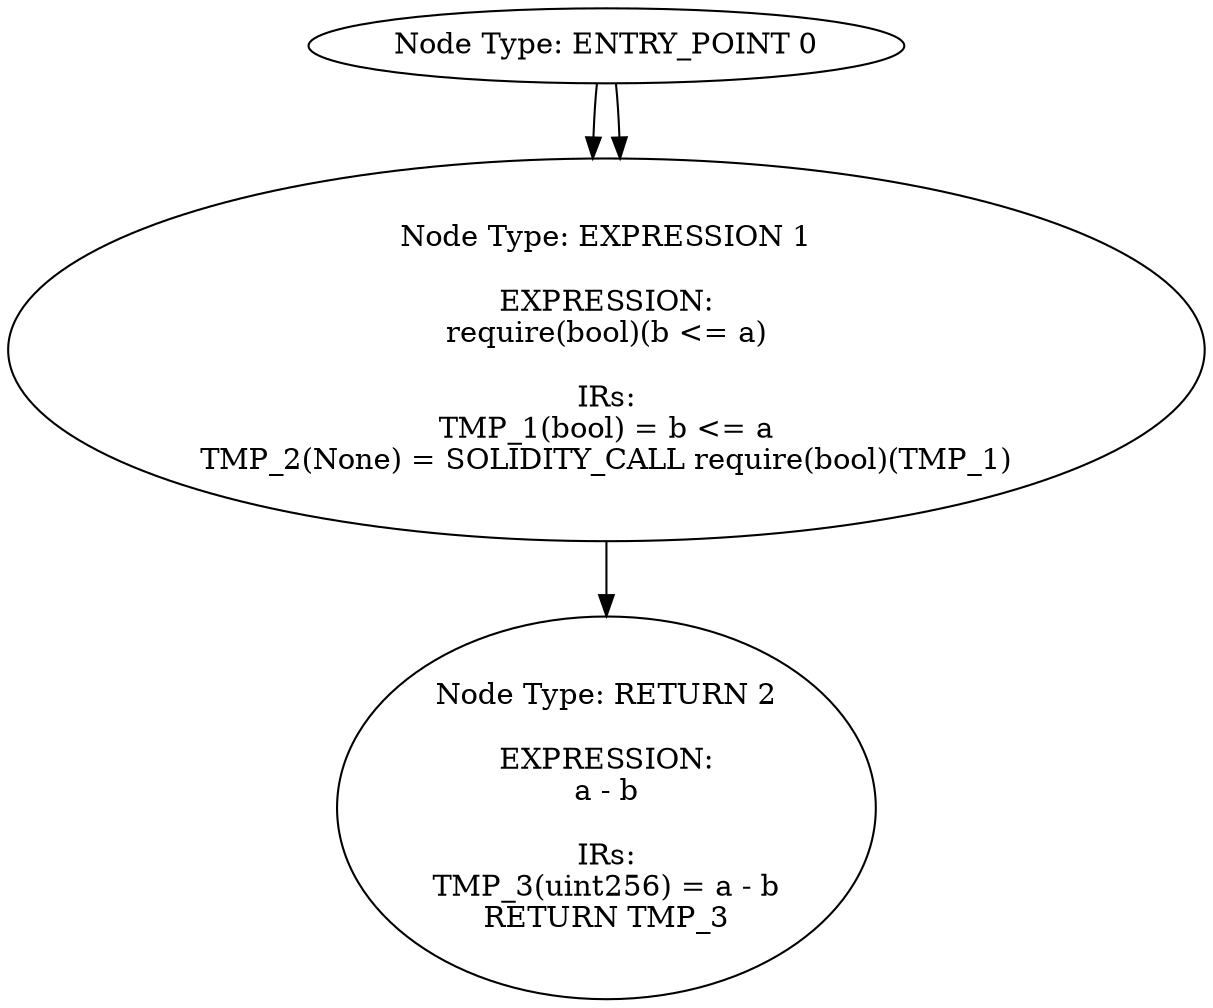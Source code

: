 digraph CFG {
0[label="Node Type: ENTRY_POINT 0
"];
0->1;
1[label="Node Type: EXPRESSION 1

EXPRESSION:
map[k] = sub(map[k],v)

IRs:
REF_0(uint256) -> map[k]
REF_1(uint256) -> map[k]
TMP_0(uint256) = INTERNAL_CALL, IntegerOverflowMappingSym1.sub(uint256,uint256)(REF_1,v)
REF_0(uint256) (->map) := TMP_0(uint256)"];
0[label="Node Type: ENTRY_POINT 0
"];
0->1;
1[label="Node Type: EXPRESSION 1

EXPRESSION:
require(bool)(b <= a)

IRs:
TMP_1(bool) = b <= a
TMP_2(None) = SOLIDITY_CALL require(bool)(TMP_1)"];
1->2;
2[label="Node Type: RETURN 2

EXPRESSION:
a - b

IRs:
TMP_3(uint256) = a - b
RETURN TMP_3"];
}
